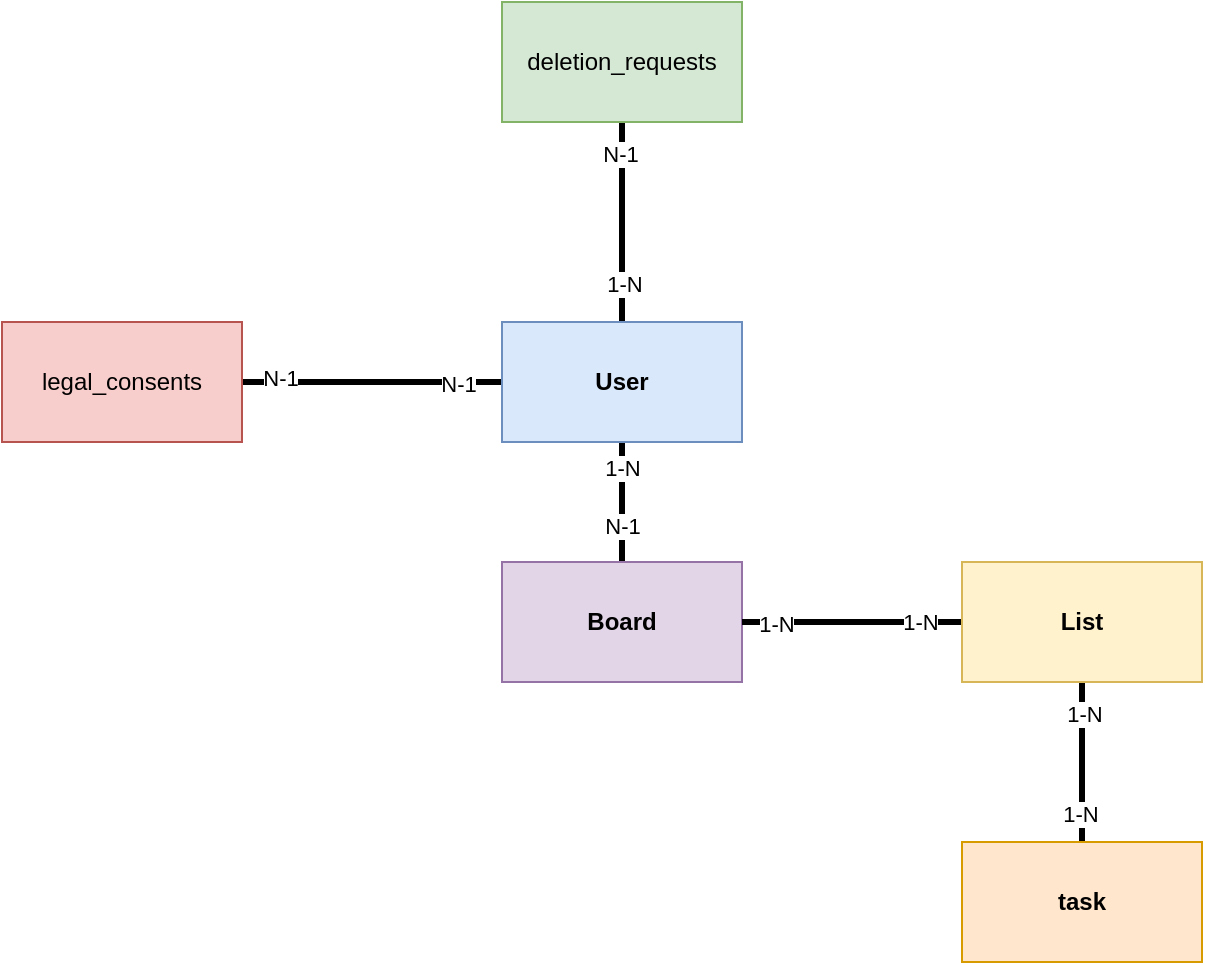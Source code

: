 <mxfile version="25.0.2">
  <diagram name="Page-1" id="AC243aepCpZdnYVgqqlz">
    <mxGraphModel dx="1420" dy="856" grid="1" gridSize="10" guides="1" tooltips="1" connect="1" arrows="1" fold="1" page="1" pageScale="1" pageWidth="1200" pageHeight="1600" math="0" shadow="0">
      <root>
        <mxCell id="0" />
        <mxCell id="1" parent="0" />
        <mxCell id="8_gGd5aku64ddK7FEZ50-7" style="edgeStyle=orthogonalEdgeStyle;rounded=0;orthogonalLoop=1;jettySize=auto;html=1;exitX=0.5;exitY=1;exitDx=0;exitDy=0;entryX=0.5;entryY=0;entryDx=0;entryDy=0;endArrow=none;endFill=0;strokeWidth=3;" parent="1" source="8_gGd5aku64ddK7FEZ50-1" target="8_gGd5aku64ddK7FEZ50-2" edge="1">
          <mxGeometry relative="1" as="geometry" />
        </mxCell>
        <mxCell id="8_gGd5aku64ddK7FEZ50-13" value="1-N" style="edgeLabel;html=1;align=center;verticalAlign=middle;resizable=0;points=[];" parent="8_gGd5aku64ddK7FEZ50-7" vertex="1" connectable="0">
          <mxGeometry x="-0.567" relative="1" as="geometry">
            <mxPoint as="offset" />
          </mxGeometry>
        </mxCell>
        <mxCell id="8_gGd5aku64ddK7FEZ50-14" value="N-1" style="edgeLabel;html=1;align=center;verticalAlign=middle;resizable=0;points=[];" parent="8_gGd5aku64ddK7FEZ50-7" vertex="1" connectable="0">
          <mxGeometry x="0.4" relative="1" as="geometry">
            <mxPoint as="offset" />
          </mxGeometry>
        </mxCell>
        <mxCell id="jpc9bzDCSQ2Wx1C-j0-N-2" style="edgeStyle=orthogonalEdgeStyle;rounded=0;orthogonalLoop=1;jettySize=auto;html=1;exitX=0;exitY=0.5;exitDx=0;exitDy=0;entryX=1;entryY=0.5;entryDx=0;entryDy=0;endArrow=none;endFill=0;strokeWidth=3;" edge="1" parent="1" source="8_gGd5aku64ddK7FEZ50-1" target="jpc9bzDCSQ2Wx1C-j0-N-1">
          <mxGeometry relative="1" as="geometry" />
        </mxCell>
        <mxCell id="jpc9bzDCSQ2Wx1C-j0-N-3" value="N-1" style="edgeLabel;html=1;align=center;verticalAlign=middle;resizable=0;points=[];" vertex="1" connectable="0" parent="jpc9bzDCSQ2Wx1C-j0-N-2">
          <mxGeometry x="0.708" y="-2" relative="1" as="geometry">
            <mxPoint as="offset" />
          </mxGeometry>
        </mxCell>
        <mxCell id="jpc9bzDCSQ2Wx1C-j0-N-4" value="N-1" style="edgeLabel;html=1;align=center;verticalAlign=middle;resizable=0;points=[];" vertex="1" connectable="0" parent="jpc9bzDCSQ2Wx1C-j0-N-2">
          <mxGeometry x="-0.661" y="1" relative="1" as="geometry">
            <mxPoint as="offset" />
          </mxGeometry>
        </mxCell>
        <mxCell id="jpc9bzDCSQ2Wx1C-j0-N-6" style="edgeStyle=orthogonalEdgeStyle;rounded=0;orthogonalLoop=1;jettySize=auto;html=1;entryX=0.5;entryY=1;entryDx=0;entryDy=0;strokeWidth=3;endArrow=none;endFill=0;" edge="1" parent="1" source="8_gGd5aku64ddK7FEZ50-1" target="jpc9bzDCSQ2Wx1C-j0-N-5">
          <mxGeometry relative="1" as="geometry" />
        </mxCell>
        <mxCell id="jpc9bzDCSQ2Wx1C-j0-N-7" value="1-N" style="edgeLabel;html=1;align=center;verticalAlign=middle;resizable=0;points=[];" vertex="1" connectable="0" parent="jpc9bzDCSQ2Wx1C-j0-N-6">
          <mxGeometry x="-0.62" y="-1" relative="1" as="geometry">
            <mxPoint as="offset" />
          </mxGeometry>
        </mxCell>
        <mxCell id="jpc9bzDCSQ2Wx1C-j0-N-8" value="N-1" style="edgeLabel;html=1;align=center;verticalAlign=middle;resizable=0;points=[];" vertex="1" connectable="0" parent="jpc9bzDCSQ2Wx1C-j0-N-6">
          <mxGeometry x="0.68" y="1" relative="1" as="geometry">
            <mxPoint as="offset" />
          </mxGeometry>
        </mxCell>
        <mxCell id="8_gGd5aku64ddK7FEZ50-1" value="&lt;b&gt;User&lt;/b&gt;" style="rounded=0;whiteSpace=wrap;html=1;fillColor=#dae8fc;strokeColor=#6c8ebf;" parent="1" vertex="1">
          <mxGeometry x="460" y="210" width="120" height="60" as="geometry" />
        </mxCell>
        <mxCell id="8_gGd5aku64ddK7FEZ50-2" value="&lt;b&gt;Board&lt;/b&gt;" style="rounded=0;whiteSpace=wrap;html=1;fillColor=#e1d5e7;strokeColor=#9673a6;" parent="1" vertex="1">
          <mxGeometry x="460" y="330" width="120" height="60" as="geometry" />
        </mxCell>
        <mxCell id="8_gGd5aku64ddK7FEZ50-11" style="edgeStyle=orthogonalEdgeStyle;rounded=0;orthogonalLoop=1;jettySize=auto;html=1;entryX=0.5;entryY=0;entryDx=0;entryDy=0;endArrow=none;endFill=0;strokeWidth=3;" parent="1" source="8_gGd5aku64ddK7FEZ50-3" target="8_gGd5aku64ddK7FEZ50-4" edge="1">
          <mxGeometry relative="1" as="geometry" />
        </mxCell>
        <mxCell id="8_gGd5aku64ddK7FEZ50-17" value="1-N" style="edgeLabel;html=1;align=center;verticalAlign=middle;resizable=0;points=[];" parent="8_gGd5aku64ddK7FEZ50-11" vertex="1" connectable="0">
          <mxGeometry x="-0.6" y="1" relative="1" as="geometry">
            <mxPoint as="offset" />
          </mxGeometry>
        </mxCell>
        <mxCell id="8_gGd5aku64ddK7FEZ50-18" value="1-N" style="edgeLabel;html=1;align=center;verticalAlign=middle;resizable=0;points=[];" parent="8_gGd5aku64ddK7FEZ50-11" vertex="1" connectable="0">
          <mxGeometry x="0.65" y="-1" relative="1" as="geometry">
            <mxPoint as="offset" />
          </mxGeometry>
        </mxCell>
        <mxCell id="8_gGd5aku64ddK7FEZ50-12" style="edgeStyle=orthogonalEdgeStyle;rounded=0;orthogonalLoop=1;jettySize=auto;html=1;entryX=1;entryY=0.5;entryDx=0;entryDy=0;endArrow=none;endFill=0;strokeWidth=3;" parent="1" source="8_gGd5aku64ddK7FEZ50-3" target="8_gGd5aku64ddK7FEZ50-2" edge="1">
          <mxGeometry relative="1" as="geometry" />
        </mxCell>
        <mxCell id="8_gGd5aku64ddK7FEZ50-15" value="1-N" style="edgeLabel;html=1;align=center;verticalAlign=middle;resizable=0;points=[];" parent="8_gGd5aku64ddK7FEZ50-12" vertex="1" connectable="0">
          <mxGeometry x="0.691" y="1" relative="1" as="geometry">
            <mxPoint as="offset" />
          </mxGeometry>
        </mxCell>
        <mxCell id="8_gGd5aku64ddK7FEZ50-16" value="1-N" style="edgeLabel;html=1;align=center;verticalAlign=middle;resizable=0;points=[];" parent="8_gGd5aku64ddK7FEZ50-12" vertex="1" connectable="0">
          <mxGeometry x="-0.618" relative="1" as="geometry">
            <mxPoint as="offset" />
          </mxGeometry>
        </mxCell>
        <mxCell id="8_gGd5aku64ddK7FEZ50-3" value="&lt;b&gt;List&lt;/b&gt;" style="rounded=0;whiteSpace=wrap;html=1;fillColor=#fff2cc;strokeColor=#d6b656;" parent="1" vertex="1">
          <mxGeometry x="690" y="330" width="120" height="60" as="geometry" />
        </mxCell>
        <mxCell id="8_gGd5aku64ddK7FEZ50-4" value="&lt;b&gt;task&lt;/b&gt;" style="rounded=0;whiteSpace=wrap;html=1;fillColor=#ffe6cc;strokeColor=#d79b00;" parent="1" vertex="1">
          <mxGeometry x="690" y="470" width="120" height="60" as="geometry" />
        </mxCell>
        <mxCell id="jpc9bzDCSQ2Wx1C-j0-N-1" value="legal_consents" style="rounded=0;whiteSpace=wrap;html=1;fillColor=#f8cecc;strokeColor=#b85450;" vertex="1" parent="1">
          <mxGeometry x="210" y="210" width="120" height="60" as="geometry" />
        </mxCell>
        <mxCell id="jpc9bzDCSQ2Wx1C-j0-N-5" value="deletion_requests" style="rounded=0;whiteSpace=wrap;html=1;fillColor=#d5e8d4;strokeColor=#82b366;" vertex="1" parent="1">
          <mxGeometry x="460" y="50" width="120" height="60" as="geometry" />
        </mxCell>
      </root>
    </mxGraphModel>
  </diagram>
</mxfile>
